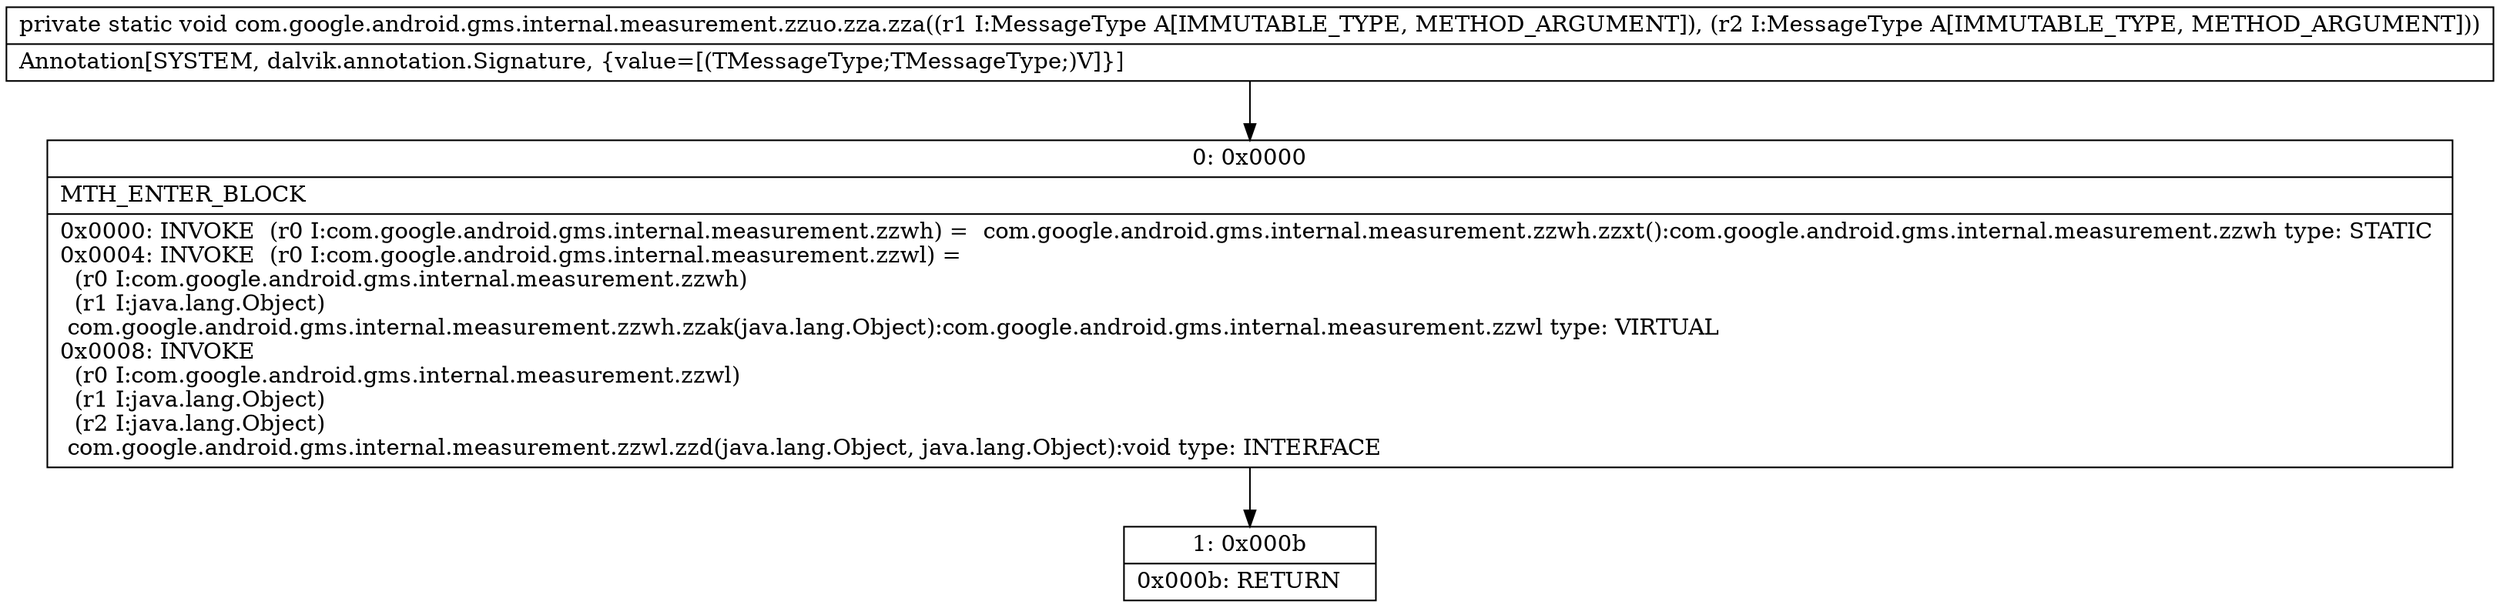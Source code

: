 digraph "CFG forcom.google.android.gms.internal.measurement.zzuo.zza.zza(Lcom\/google\/android\/gms\/internal\/measurement\/zzuo;Lcom\/google\/android\/gms\/internal\/measurement\/zzuo;)V" {
Node_0 [shape=record,label="{0\:\ 0x0000|MTH_ENTER_BLOCK\l|0x0000: INVOKE  (r0 I:com.google.android.gms.internal.measurement.zzwh) =  com.google.android.gms.internal.measurement.zzwh.zzxt():com.google.android.gms.internal.measurement.zzwh type: STATIC \l0x0004: INVOKE  (r0 I:com.google.android.gms.internal.measurement.zzwl) = \l  (r0 I:com.google.android.gms.internal.measurement.zzwh)\l  (r1 I:java.lang.Object)\l com.google.android.gms.internal.measurement.zzwh.zzak(java.lang.Object):com.google.android.gms.internal.measurement.zzwl type: VIRTUAL \l0x0008: INVOKE  \l  (r0 I:com.google.android.gms.internal.measurement.zzwl)\l  (r1 I:java.lang.Object)\l  (r2 I:java.lang.Object)\l com.google.android.gms.internal.measurement.zzwl.zzd(java.lang.Object, java.lang.Object):void type: INTERFACE \l}"];
Node_1 [shape=record,label="{1\:\ 0x000b|0x000b: RETURN   \l}"];
MethodNode[shape=record,label="{private static void com.google.android.gms.internal.measurement.zzuo.zza.zza((r1 I:MessageType A[IMMUTABLE_TYPE, METHOD_ARGUMENT]), (r2 I:MessageType A[IMMUTABLE_TYPE, METHOD_ARGUMENT]))  | Annotation[SYSTEM, dalvik.annotation.Signature, \{value=[(TMessageType;TMessageType;)V]\}]\l}"];
MethodNode -> Node_0;
Node_0 -> Node_1;
}

